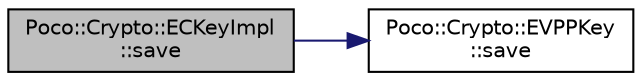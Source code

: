 digraph "Poco::Crypto::ECKeyImpl::save"
{
 // LATEX_PDF_SIZE
  edge [fontname="Helvetica",fontsize="10",labelfontname="Helvetica",labelfontsize="10"];
  node [fontname="Helvetica",fontsize="10",shape=record];
  rankdir="LR";
  Node1 [label="Poco::Crypto::ECKeyImpl\l::save",height=0.2,width=0.4,color="black", fillcolor="grey75", style="filled", fontcolor="black",tooltip=" "];
  Node1 -> Node2 [color="midnightblue",fontsize="10",style="solid"];
  Node2 [label="Poco::Crypto::EVPPKey\l::save",height=0.2,width=0.4,color="black", fillcolor="white", style="filled",URL="$classPoco_1_1Crypto_1_1EVPPKey.html#aa1ea33f9dd7f53a5295a18775924e225",tooltip=" "];
}
